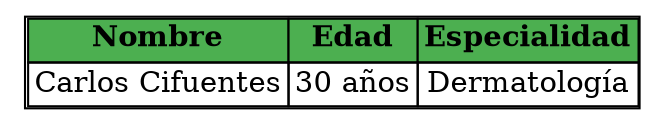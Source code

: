 
            graph G{
                node [shape=plaintext]; 
                tablero[label=<<TABLE BORDER="1" CELLBORDER="1" CELLSPACING="0">
                    <TR>
                        <TD BGCOLOR="#4CAF50"><B>Nombre</B></TD>
                        <TD BGCOLOR="#4CAF50"><B>Edad</B></TD>
                        <TD BGCOLOR="#4CAF50"><B>Especialidad</B></TD>
                    </TR>
                    
             <TR>
                 <TD>Carlos Cifuentes</TD>
                 <TD>30 años</TD>
                 <TD>Dermatología</TD>
             </TR>
             
            </TABLE>>];
            }
            